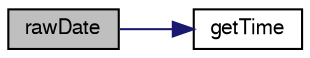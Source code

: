 digraph "rawDate"
{
  bgcolor="transparent";
  edge [fontname="FreeSans",fontsize="10",labelfontname="FreeSans",labelfontsize="10"];
  node [fontname="FreeSans",fontsize="10",shape=record];
  rankdir="LR";
  Node26 [label="rawDate",height=0.2,width=0.4,color="black", fillcolor="grey75", style="filled", fontcolor="black"];
  Node26 -> Node27 [color="midnightblue",fontsize="10",style="solid",fontname="FreeSans"];
  Node27 [label="getTime",height=0.2,width=0.4,color="black",URL="$a26670.html#a32315808bd93c14f43ad88f6129f4f35",tooltip="Get the current clock time in seconds. "];
}
